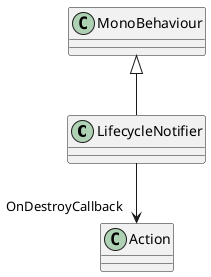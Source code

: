 @startuml
class LifecycleNotifier {
}
MonoBehaviour <|-- LifecycleNotifier
LifecycleNotifier --> "OnDestroyCallback" Action
@enduml
